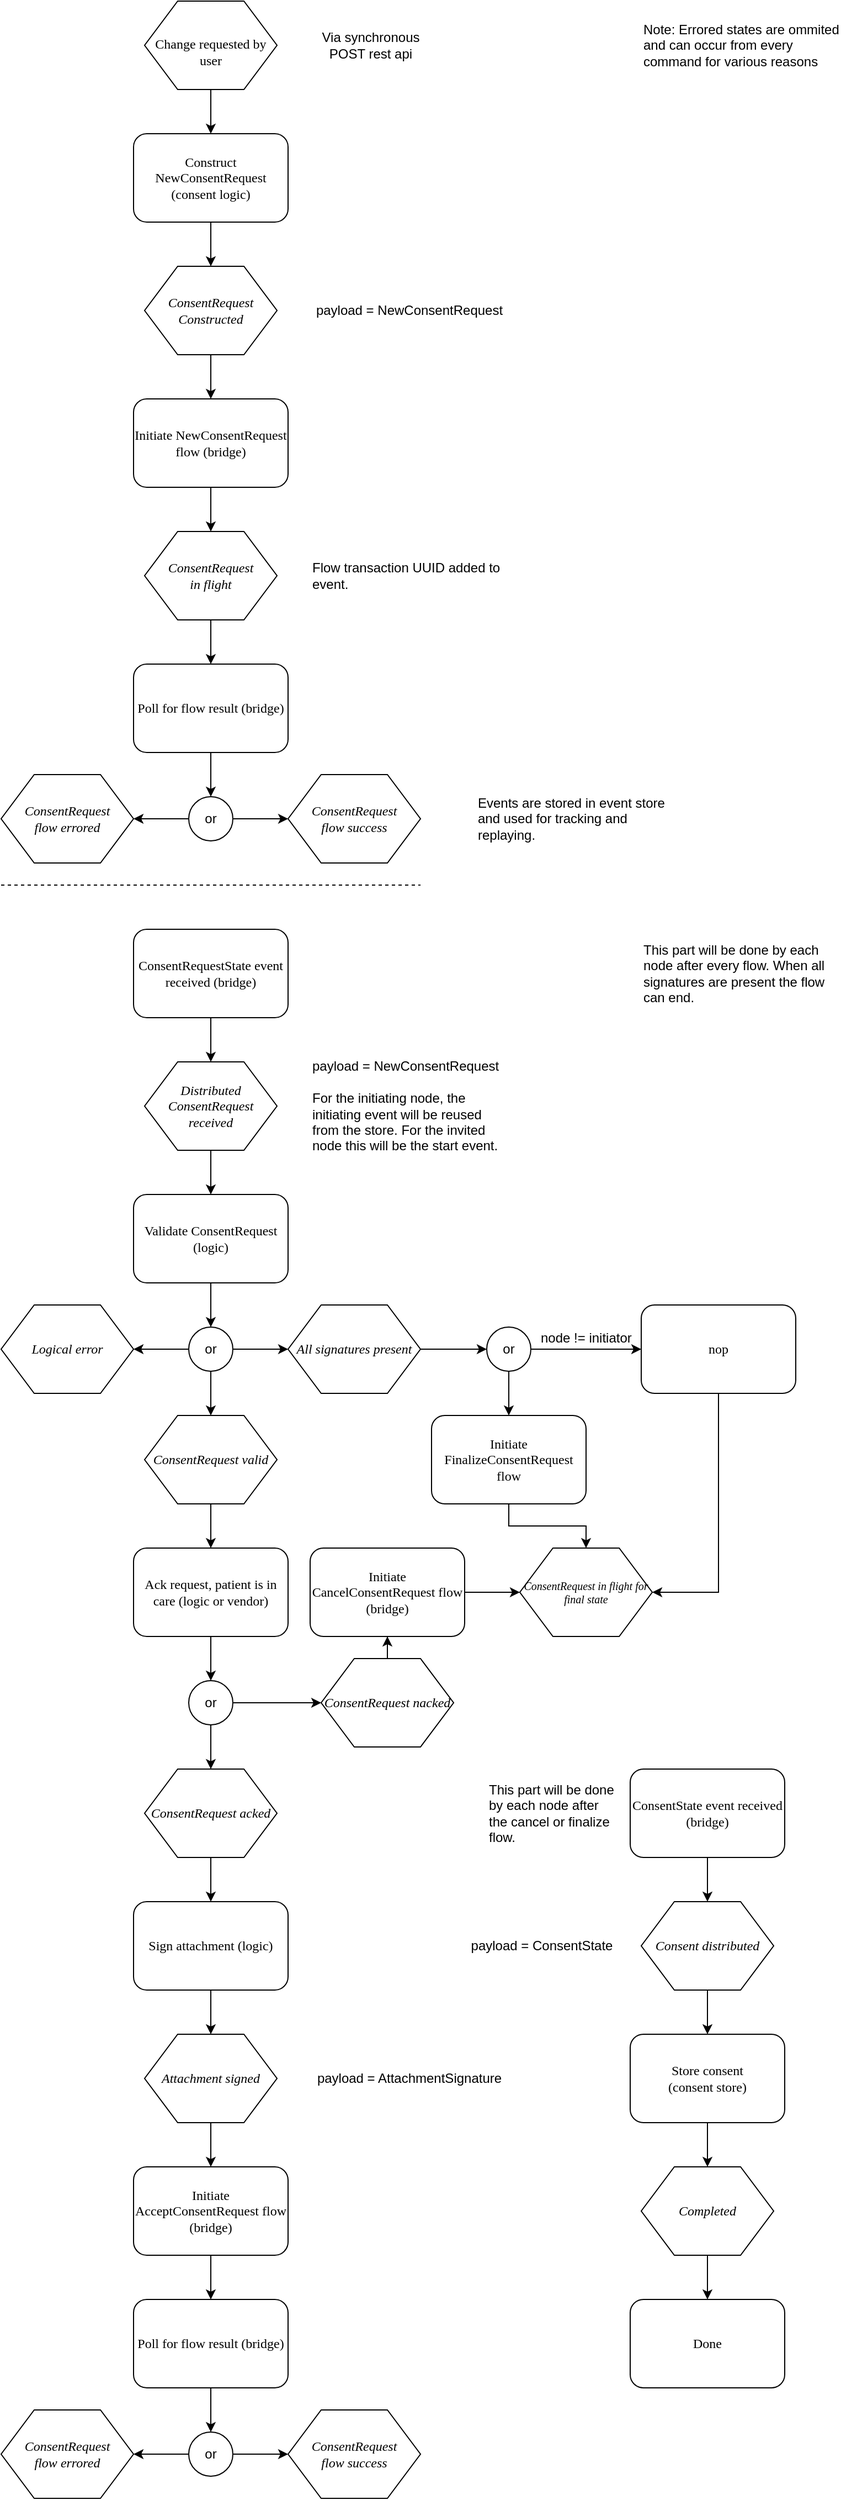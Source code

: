 <mxfile version="11.0.4" type="device"><diagram name="Page-1" id="8ce9d11a-91a2-4d17-14d8-a56ed91bf033"><mxGraphModel dx="1106" dy="832" grid="1" gridSize="10" guides="1" tooltips="1" connect="1" arrows="1" fold="1" page="1" pageScale="1" pageWidth="827" pageHeight="2500" background="#ffffff" math="0" shadow="0"><root><mxCell id="0"/><mxCell id="1" parent="0"/><mxCell id="Rvei1C0HtWtaNaBflDps-3" style="edgeStyle=orthogonalEdgeStyle;rounded=0;orthogonalLoop=1;jettySize=auto;html=1;exitX=0.5;exitY=1;exitDx=0;exitDy=0;" edge="1" parent="1" source="17ea667e15c223fc-1" target="17ea667e15c223fc-2"><mxGeometry relative="1" as="geometry"/></mxCell><mxCell id="17ea667e15c223fc-1" value="Change requested by user" style="shape=hexagon;perimeter=hexagonPerimeter;whiteSpace=wrap;html=1;rounded=0;shadow=0;labelBackgroundColor=none;strokeColor=#000000;strokeWidth=1;fillColor=#ffffff;fontFamily=Verdana;fontSize=12;fontColor=#000000;align=center;spacingTop=12;" parent="1" vertex="1"><mxGeometry x="170" y="40" width="120" height="80" as="geometry"/></mxCell><mxCell id="Rvei1C0HtWtaNaBflDps-4" style="edgeStyle=orthogonalEdgeStyle;rounded=0;orthogonalLoop=1;jettySize=auto;html=1;exitX=0.5;exitY=1;exitDx=0;exitDy=0;" edge="1" parent="1" source="17ea667e15c223fc-2" target="17ea667e15c223fc-4"><mxGeometry relative="1" as="geometry"/></mxCell><mxCell id="17ea667e15c223fc-2" value="Construct NewConsentRequest (consent logic)" style="rounded=1;whiteSpace=wrap;html=1;shadow=0;labelBackgroundColor=none;strokeColor=#000000;strokeWidth=1;fillColor=#ffffff;fontFamily=Verdana;fontSize=12;fontColor=#000000;align=center;" parent="1" vertex="1"><mxGeometry x="160" y="160" width="140" height="80" as="geometry"/></mxCell><mxCell id="Rvei1C0HtWtaNaBflDps-10" style="edgeStyle=orthogonalEdgeStyle;rounded=0;orthogonalLoop=1;jettySize=auto;html=1;exitX=0.5;exitY=1;exitDx=0;exitDy=0;" edge="1" parent="1" source="17ea667e15c223fc-4" target="Rvei1C0HtWtaNaBflDps-9"><mxGeometry relative="1" as="geometry"/></mxCell><mxCell id="17ea667e15c223fc-4" value="&lt;i&gt;ConsentRequest&lt;br&gt;Constructed&lt;/i&gt;" style="shape=hexagon;perimeter=hexagonPerimeter;whiteSpace=wrap;html=1;rounded=0;shadow=0;labelBackgroundColor=none;strokeColor=#000000;strokeWidth=1;fillColor=#ffffff;fontFamily=Verdana;fontSize=12;fontColor=#000000;align=center;" parent="1" vertex="1"><mxGeometry x="170" y="280" width="120" height="80" as="geometry"/></mxCell><mxCell id="Rvei1C0HtWtaNaBflDps-2" value="Via synchronous POST rest api" style="text;html=1;strokeColor=none;fillColor=none;align=center;verticalAlign=middle;whiteSpace=wrap;rounded=0;" vertex="1" parent="1"><mxGeometry x="320" y="40" width="110" height="80" as="geometry"/></mxCell><mxCell id="Rvei1C0HtWtaNaBflDps-8" value="payload = NewConsentRequest" style="text;html=1;strokeColor=none;fillColor=none;align=center;verticalAlign=middle;whiteSpace=wrap;rounded=0;" vertex="1" parent="1"><mxGeometry x="320" y="280" width="180" height="80" as="geometry"/></mxCell><mxCell id="Rvei1C0HtWtaNaBflDps-12" style="edgeStyle=orthogonalEdgeStyle;rounded=0;orthogonalLoop=1;jettySize=auto;html=1;exitX=0.5;exitY=1;exitDx=0;exitDy=0;" edge="1" parent="1" source="Rvei1C0HtWtaNaBflDps-9" target="Rvei1C0HtWtaNaBflDps-11"><mxGeometry relative="1" as="geometry"/></mxCell><mxCell id="Rvei1C0HtWtaNaBflDps-9" value="Initiate NewConsentRequest flow (bridge)" style="rounded=1;whiteSpace=wrap;html=1;shadow=0;labelBackgroundColor=none;strokeColor=#000000;strokeWidth=1;fillColor=#ffffff;fontFamily=Verdana;fontSize=12;fontColor=#000000;align=center;" vertex="1" parent="1"><mxGeometry x="160" y="400" width="140" height="80" as="geometry"/></mxCell><mxCell id="Rvei1C0HtWtaNaBflDps-15" style="edgeStyle=orthogonalEdgeStyle;rounded=0;orthogonalLoop=1;jettySize=auto;html=1;exitX=0.5;exitY=1;exitDx=0;exitDy=0;" edge="1" parent="1" source="Rvei1C0HtWtaNaBflDps-11" target="Rvei1C0HtWtaNaBflDps-14"><mxGeometry relative="1" as="geometry"/></mxCell><mxCell id="Rvei1C0HtWtaNaBflDps-11" value="&lt;i&gt;ConsentRequest&lt;br&gt;in flight&lt;br&gt;&lt;/i&gt;" style="shape=hexagon;perimeter=hexagonPerimeter;whiteSpace=wrap;html=1;rounded=0;shadow=0;labelBackgroundColor=none;strokeColor=#000000;strokeWidth=1;fillColor=#ffffff;fontFamily=Verdana;fontSize=12;fontColor=#000000;align=center;" vertex="1" parent="1"><mxGeometry x="170" y="520" width="120" height="80" as="geometry"/></mxCell><mxCell id="Rvei1C0HtWtaNaBflDps-13" value="Flow transaction UUID added to event." style="text;html=1;strokeColor=none;fillColor=none;align=left;verticalAlign=middle;whiteSpace=wrap;rounded=0;" vertex="1" parent="1"><mxGeometry x="320" y="520" width="180" height="80" as="geometry"/></mxCell><mxCell id="Rvei1C0HtWtaNaBflDps-17" style="edgeStyle=orthogonalEdgeStyle;rounded=0;orthogonalLoop=1;jettySize=auto;html=1;exitX=0.5;exitY=1;exitDx=0;exitDy=0;" edge="1" parent="1" source="Rvei1C0HtWtaNaBflDps-14" target="Rvei1C0HtWtaNaBflDps-16"><mxGeometry relative="1" as="geometry"/></mxCell><mxCell id="Rvei1C0HtWtaNaBflDps-14" value="Poll for flow result (bridge)" style="rounded=1;whiteSpace=wrap;html=1;shadow=0;labelBackgroundColor=none;strokeColor=#000000;strokeWidth=1;fillColor=#ffffff;fontFamily=Verdana;fontSize=12;fontColor=#000000;align=center;" vertex="1" parent="1"><mxGeometry x="160" y="640" width="140" height="80" as="geometry"/></mxCell><mxCell id="Rvei1C0HtWtaNaBflDps-19" style="edgeStyle=orthogonalEdgeStyle;rounded=0;orthogonalLoop=1;jettySize=auto;html=1;exitX=0;exitY=0.5;exitDx=0;exitDy=0;" edge="1" parent="1" source="Rvei1C0HtWtaNaBflDps-16" target="Rvei1C0HtWtaNaBflDps-18"><mxGeometry relative="1" as="geometry"/></mxCell><mxCell id="Rvei1C0HtWtaNaBflDps-21" style="edgeStyle=orthogonalEdgeStyle;rounded=0;orthogonalLoop=1;jettySize=auto;html=1;exitX=1;exitY=0.5;exitDx=0;exitDy=0;" edge="1" parent="1" source="Rvei1C0HtWtaNaBflDps-16" target="Rvei1C0HtWtaNaBflDps-20"><mxGeometry relative="1" as="geometry"/></mxCell><mxCell id="Rvei1C0HtWtaNaBflDps-16" value="or" style="ellipse;whiteSpace=wrap;html=1;aspect=fixed;align=center;" vertex="1" parent="1"><mxGeometry x="210" y="760" width="40" height="40" as="geometry"/></mxCell><mxCell id="Rvei1C0HtWtaNaBflDps-18" value="&lt;i&gt;ConsentRequest&lt;br&gt;flow errored&lt;br&gt;&lt;/i&gt;" style="shape=hexagon;perimeter=hexagonPerimeter;whiteSpace=wrap;html=1;rounded=0;shadow=0;labelBackgroundColor=none;strokeColor=#000000;strokeWidth=1;fillColor=#ffffff;fontFamily=Verdana;fontSize=12;fontColor=#000000;align=center;" vertex="1" parent="1"><mxGeometry x="40" y="740" width="120" height="80" as="geometry"/></mxCell><mxCell id="Rvei1C0HtWtaNaBflDps-20" value="&lt;i&gt;ConsentRequest&lt;br&gt;flow success&lt;br&gt;&lt;/i&gt;" style="shape=hexagon;perimeter=hexagonPerimeter;whiteSpace=wrap;html=1;rounded=0;shadow=0;labelBackgroundColor=none;strokeColor=#000000;strokeWidth=1;fillColor=#ffffff;fontFamily=Verdana;fontSize=12;fontColor=#000000;align=center;" vertex="1" parent="1"><mxGeometry x="300" y="740" width="120" height="80" as="geometry"/></mxCell><mxCell id="Rvei1C0HtWtaNaBflDps-22" value="Events are stored in event store and used for tracking and replaying.&amp;nbsp;" style="text;html=1;strokeColor=none;fillColor=none;align=left;verticalAlign=middle;whiteSpace=wrap;rounded=0;" vertex="1" parent="1"><mxGeometry x="470" y="740" width="180" height="80" as="geometry"/></mxCell><mxCell id="Rvei1C0HtWtaNaBflDps-23" value="" style="endArrow=none;dashed=1;html=1;" edge="1" parent="1"><mxGeometry width="50" height="50" relative="1" as="geometry"><mxPoint x="40" y="840" as="sourcePoint"/><mxPoint x="420" y="840" as="targetPoint"/></mxGeometry></mxCell><mxCell id="Rvei1C0HtWtaNaBflDps-26" style="edgeStyle=orthogonalEdgeStyle;rounded=0;orthogonalLoop=1;jettySize=auto;html=1;exitX=0.5;exitY=1;exitDx=0;exitDy=0;" edge="1" parent="1" source="Rvei1C0HtWtaNaBflDps-24" target="Rvei1C0HtWtaNaBflDps-25"><mxGeometry relative="1" as="geometry"/></mxCell><mxCell id="Rvei1C0HtWtaNaBflDps-24" value="ConsentRequestState event received (bridge)" style="rounded=1;whiteSpace=wrap;html=1;shadow=0;labelBackgroundColor=none;strokeColor=#000000;strokeWidth=1;fillColor=#ffffff;fontFamily=Verdana;fontSize=12;fontColor=#000000;align=center;" vertex="1" parent="1"><mxGeometry x="160" y="880" width="140" height="80" as="geometry"/></mxCell><mxCell id="Rvei1C0HtWtaNaBflDps-29" style="edgeStyle=orthogonalEdgeStyle;rounded=0;orthogonalLoop=1;jettySize=auto;html=1;exitX=0.5;exitY=1;exitDx=0;exitDy=0;" edge="1" parent="1" source="Rvei1C0HtWtaNaBflDps-25" target="Rvei1C0HtWtaNaBflDps-28"><mxGeometry relative="1" as="geometry"/></mxCell><mxCell id="Rvei1C0HtWtaNaBflDps-25" value="&lt;i&gt;Distributed ConsentRequest&lt;br&gt;received&lt;br&gt;&lt;/i&gt;" style="shape=hexagon;perimeter=hexagonPerimeter;whiteSpace=wrap;html=1;rounded=0;shadow=0;labelBackgroundColor=none;strokeColor=#000000;strokeWidth=1;fillColor=#ffffff;fontFamily=Verdana;fontSize=12;fontColor=#000000;align=center;" vertex="1" parent="1"><mxGeometry x="170" y="1000" width="120" height="80" as="geometry"/></mxCell><mxCell id="Rvei1C0HtWtaNaBflDps-27" value="payload = NewConsentRequest&lt;br&gt;&lt;br&gt;For the initiating node, the initiating event will be reused from the store. For the invited node this will be the start event." style="text;html=1;strokeColor=none;fillColor=none;align=left;verticalAlign=middle;whiteSpace=wrap;rounded=0;" vertex="1" parent="1"><mxGeometry x="320" y="1000" width="180" height="80" as="geometry"/></mxCell><mxCell id="Rvei1C0HtWtaNaBflDps-31" style="edgeStyle=orthogonalEdgeStyle;rounded=0;orthogonalLoop=1;jettySize=auto;html=1;exitX=0.5;exitY=1;exitDx=0;exitDy=0;" edge="1" parent="1" source="Rvei1C0HtWtaNaBflDps-28" target="Rvei1C0HtWtaNaBflDps-30"><mxGeometry relative="1" as="geometry"/></mxCell><mxCell id="Rvei1C0HtWtaNaBflDps-28" value="Validate ConsentRequest (logic)" style="rounded=1;whiteSpace=wrap;html=1;shadow=0;labelBackgroundColor=none;strokeColor=#000000;strokeWidth=1;fillColor=#ffffff;fontFamily=Verdana;fontSize=12;fontColor=#000000;align=center;" vertex="1" parent="1"><mxGeometry x="160" y="1120" width="140" height="80" as="geometry"/></mxCell><mxCell id="Rvei1C0HtWtaNaBflDps-33" style="edgeStyle=orthogonalEdgeStyle;rounded=0;orthogonalLoop=1;jettySize=auto;html=1;exitX=0;exitY=0.5;exitDx=0;exitDy=0;" edge="1" parent="1" source="Rvei1C0HtWtaNaBflDps-30" target="Rvei1C0HtWtaNaBflDps-32"><mxGeometry relative="1" as="geometry"/></mxCell><mxCell id="Rvei1C0HtWtaNaBflDps-35" style="edgeStyle=orthogonalEdgeStyle;rounded=0;orthogonalLoop=1;jettySize=auto;html=1;exitX=1;exitY=0.5;exitDx=0;exitDy=0;" edge="1" parent="1" source="Rvei1C0HtWtaNaBflDps-30" target="Rvei1C0HtWtaNaBflDps-34"><mxGeometry relative="1" as="geometry"/></mxCell><mxCell id="Rvei1C0HtWtaNaBflDps-37" style="edgeStyle=orthogonalEdgeStyle;rounded=0;orthogonalLoop=1;jettySize=auto;html=1;exitX=0.5;exitY=1;exitDx=0;exitDy=0;" edge="1" parent="1" source="Rvei1C0HtWtaNaBflDps-30" target="Rvei1C0HtWtaNaBflDps-36"><mxGeometry relative="1" as="geometry"/></mxCell><mxCell id="Rvei1C0HtWtaNaBflDps-30" value="or" style="ellipse;whiteSpace=wrap;html=1;aspect=fixed;align=center;" vertex="1" parent="1"><mxGeometry x="210" y="1240" width="40" height="40" as="geometry"/></mxCell><mxCell id="Rvei1C0HtWtaNaBflDps-32" value="&lt;i&gt;Logical error&lt;br&gt;&lt;/i&gt;" style="shape=hexagon;perimeter=hexagonPerimeter;whiteSpace=wrap;html=1;rounded=0;shadow=0;labelBackgroundColor=none;strokeColor=#000000;strokeWidth=1;fillColor=#ffffff;fontFamily=Verdana;fontSize=12;fontColor=#000000;align=center;" vertex="1" parent="1"><mxGeometry x="40" y="1220" width="120" height="80" as="geometry"/></mxCell><mxCell id="Rvei1C0HtWtaNaBflDps-59" style="edgeStyle=orthogonalEdgeStyle;rounded=0;orthogonalLoop=1;jettySize=auto;html=1;exitX=1;exitY=0.5;exitDx=0;exitDy=0;entryX=0;entryY=0.5;entryDx=0;entryDy=0;" edge="1" parent="1" source="Rvei1C0HtWtaNaBflDps-34" target="Rvei1C0HtWtaNaBflDps-58"><mxGeometry relative="1" as="geometry"/></mxCell><mxCell id="Rvei1C0HtWtaNaBflDps-34" value="&lt;i&gt;All signatures present&lt;br&gt;&lt;/i&gt;" style="shape=hexagon;perimeter=hexagonPerimeter;whiteSpace=wrap;html=1;rounded=0;shadow=0;labelBackgroundColor=none;strokeColor=#000000;strokeWidth=1;fillColor=#ffffff;fontFamily=Verdana;fontSize=12;fontColor=#000000;align=center;" vertex="1" parent="1"><mxGeometry x="300" y="1220" width="120" height="80" as="geometry"/></mxCell><mxCell id="Rvei1C0HtWtaNaBflDps-39" style="edgeStyle=orthogonalEdgeStyle;rounded=0;orthogonalLoop=1;jettySize=auto;html=1;exitX=0.5;exitY=1;exitDx=0;exitDy=0;entryX=0.5;entryY=0;entryDx=0;entryDy=0;" edge="1" parent="1" source="Rvei1C0HtWtaNaBflDps-36" target="Rvei1C0HtWtaNaBflDps-38"><mxGeometry relative="1" as="geometry"/></mxCell><mxCell id="Rvei1C0HtWtaNaBflDps-36" value="&lt;i&gt;ConsentRequest valid&lt;br&gt;&lt;/i&gt;" style="shape=hexagon;perimeter=hexagonPerimeter;whiteSpace=wrap;html=1;rounded=0;shadow=0;labelBackgroundColor=none;strokeColor=#000000;strokeWidth=1;fillColor=#ffffff;fontFamily=Verdana;fontSize=12;fontColor=#000000;align=center;" vertex="1" parent="1"><mxGeometry x="170" y="1320" width="120" height="80" as="geometry"/></mxCell><mxCell id="Rvei1C0HtWtaNaBflDps-66" style="edgeStyle=orthogonalEdgeStyle;rounded=0;orthogonalLoop=1;jettySize=auto;html=1;exitX=0.5;exitY=1;exitDx=0;exitDy=0;" edge="1" parent="1" source="Rvei1C0HtWtaNaBflDps-38" target="Rvei1C0HtWtaNaBflDps-65"><mxGeometry relative="1" as="geometry"/></mxCell><mxCell id="Rvei1C0HtWtaNaBflDps-38" value="Ack request, patient is in care (logic or vendor)" style="rounded=1;whiteSpace=wrap;html=1;shadow=0;labelBackgroundColor=none;strokeColor=#000000;strokeWidth=1;fillColor=#ffffff;fontFamily=Verdana;fontSize=12;fontColor=#000000;align=center;" vertex="1" parent="1"><mxGeometry x="160" y="1440" width="140" height="80" as="geometry"/></mxCell><mxCell id="Rvei1C0HtWtaNaBflDps-43" style="edgeStyle=orthogonalEdgeStyle;rounded=0;orthogonalLoop=1;jettySize=auto;html=1;exitX=0.5;exitY=1;exitDx=0;exitDy=0;" edge="1" parent="1" source="Rvei1C0HtWtaNaBflDps-40" target="Rvei1C0HtWtaNaBflDps-42"><mxGeometry relative="1" as="geometry"/></mxCell><mxCell id="Rvei1C0HtWtaNaBflDps-40" value="&lt;i&gt;ConsentRequest acked&lt;br&gt;&lt;/i&gt;" style="shape=hexagon;perimeter=hexagonPerimeter;whiteSpace=wrap;html=1;rounded=0;shadow=0;labelBackgroundColor=none;strokeColor=#000000;strokeWidth=1;fillColor=#ffffff;fontFamily=Verdana;fontSize=12;fontColor=#000000;align=center;" vertex="1" parent="1"><mxGeometry x="170" y="1640" width="120" height="80" as="geometry"/></mxCell><mxCell id="Rvei1C0HtWtaNaBflDps-45" style="edgeStyle=orthogonalEdgeStyle;rounded=0;orthogonalLoop=1;jettySize=auto;html=1;exitX=0.5;exitY=1;exitDx=0;exitDy=0;" edge="1" parent="1" source="Rvei1C0HtWtaNaBflDps-42" target="Rvei1C0HtWtaNaBflDps-44"><mxGeometry relative="1" as="geometry"/></mxCell><mxCell id="Rvei1C0HtWtaNaBflDps-42" value="Sign attachment (logic)" style="rounded=1;whiteSpace=wrap;html=1;shadow=0;labelBackgroundColor=none;strokeColor=#000000;strokeWidth=1;fillColor=#ffffff;fontFamily=Verdana;fontSize=12;fontColor=#000000;align=center;" vertex="1" parent="1"><mxGeometry x="160" y="1760" width="140" height="80" as="geometry"/></mxCell><mxCell id="Rvei1C0HtWtaNaBflDps-48" style="edgeStyle=orthogonalEdgeStyle;rounded=0;orthogonalLoop=1;jettySize=auto;html=1;exitX=0.5;exitY=1;exitDx=0;exitDy=0;" edge="1" parent="1" source="Rvei1C0HtWtaNaBflDps-44" target="Rvei1C0HtWtaNaBflDps-47"><mxGeometry relative="1" as="geometry"/></mxCell><mxCell id="Rvei1C0HtWtaNaBflDps-44" value="&lt;i&gt;Attachment signed&lt;br&gt;&lt;/i&gt;" style="shape=hexagon;perimeter=hexagonPerimeter;whiteSpace=wrap;html=1;rounded=0;shadow=0;labelBackgroundColor=none;strokeColor=#000000;strokeWidth=1;fillColor=#ffffff;fontFamily=Verdana;fontSize=12;fontColor=#000000;align=center;" vertex="1" parent="1"><mxGeometry x="170" y="1880" width="120" height="80" as="geometry"/></mxCell><mxCell id="Rvei1C0HtWtaNaBflDps-46" value="payload = AttachmentSignature" style="text;html=1;strokeColor=none;fillColor=none;align=center;verticalAlign=middle;whiteSpace=wrap;rounded=0;" vertex="1" parent="1"><mxGeometry x="320" y="1880" width="180" height="80" as="geometry"/></mxCell><mxCell id="Rvei1C0HtWtaNaBflDps-56" style="edgeStyle=orthogonalEdgeStyle;rounded=0;orthogonalLoop=1;jettySize=auto;html=1;exitX=0.5;exitY=1;exitDx=0;exitDy=0;entryX=0.5;entryY=0;entryDx=0;entryDy=0;" edge="1" parent="1" source="Rvei1C0HtWtaNaBflDps-47" target="Rvei1C0HtWtaNaBflDps-50"><mxGeometry relative="1" as="geometry"/></mxCell><mxCell id="Rvei1C0HtWtaNaBflDps-47" value="Initiate AcceptConsentRequest flow (bridge)" style="rounded=1;whiteSpace=wrap;html=1;shadow=0;labelBackgroundColor=none;strokeColor=#000000;strokeWidth=1;fillColor=#ffffff;fontFamily=Verdana;fontSize=12;fontColor=#000000;align=center;" vertex="1" parent="1"><mxGeometry x="160" y="2000" width="140" height="80" as="geometry"/></mxCell><mxCell id="Rvei1C0HtWtaNaBflDps-49" style="edgeStyle=orthogonalEdgeStyle;rounded=0;orthogonalLoop=1;jettySize=auto;html=1;exitX=0.5;exitY=1;exitDx=0;exitDy=0;" edge="1" parent="1" source="Rvei1C0HtWtaNaBflDps-50" target="Rvei1C0HtWtaNaBflDps-53"><mxGeometry relative="1" as="geometry"/></mxCell><mxCell id="Rvei1C0HtWtaNaBflDps-50" value="Poll for flow result (bridge)" style="rounded=1;whiteSpace=wrap;html=1;shadow=0;labelBackgroundColor=none;strokeColor=#000000;strokeWidth=1;fillColor=#ffffff;fontFamily=Verdana;fontSize=12;fontColor=#000000;align=center;" vertex="1" parent="1"><mxGeometry x="160" y="2120" width="140" height="80" as="geometry"/></mxCell><mxCell id="Rvei1C0HtWtaNaBflDps-51" style="edgeStyle=orthogonalEdgeStyle;rounded=0;orthogonalLoop=1;jettySize=auto;html=1;exitX=0;exitY=0.5;exitDx=0;exitDy=0;" edge="1" parent="1" source="Rvei1C0HtWtaNaBflDps-53" target="Rvei1C0HtWtaNaBflDps-54"><mxGeometry relative="1" as="geometry"/></mxCell><mxCell id="Rvei1C0HtWtaNaBflDps-52" style="edgeStyle=orthogonalEdgeStyle;rounded=0;orthogonalLoop=1;jettySize=auto;html=1;exitX=1;exitY=0.5;exitDx=0;exitDy=0;" edge="1" parent="1" source="Rvei1C0HtWtaNaBflDps-53" target="Rvei1C0HtWtaNaBflDps-55"><mxGeometry relative="1" as="geometry"/></mxCell><mxCell id="Rvei1C0HtWtaNaBflDps-53" value="or" style="ellipse;whiteSpace=wrap;html=1;aspect=fixed;align=center;" vertex="1" parent="1"><mxGeometry x="210" y="2240" width="40" height="40" as="geometry"/></mxCell><mxCell id="Rvei1C0HtWtaNaBflDps-54" value="&lt;i&gt;ConsentRequest&lt;br&gt;flow errored&lt;br&gt;&lt;/i&gt;" style="shape=hexagon;perimeter=hexagonPerimeter;whiteSpace=wrap;html=1;rounded=0;shadow=0;labelBackgroundColor=none;strokeColor=#000000;strokeWidth=1;fillColor=#ffffff;fontFamily=Verdana;fontSize=12;fontColor=#000000;align=center;" vertex="1" parent="1"><mxGeometry x="40" y="2220" width="120" height="80" as="geometry"/></mxCell><mxCell id="Rvei1C0HtWtaNaBflDps-55" value="&lt;i&gt;ConsentRequest&lt;br&gt;flow success&lt;br&gt;&lt;/i&gt;" style="shape=hexagon;perimeter=hexagonPerimeter;whiteSpace=wrap;html=1;rounded=0;shadow=0;labelBackgroundColor=none;strokeColor=#000000;strokeWidth=1;fillColor=#ffffff;fontFamily=Verdana;fontSize=12;fontColor=#000000;align=center;" vertex="1" parent="1"><mxGeometry x="300" y="2220" width="120" height="80" as="geometry"/></mxCell><mxCell id="Rvei1C0HtWtaNaBflDps-57" value="This part will be done by each node after every flow. When all signatures are present the flow can end." style="text;html=1;strokeColor=none;fillColor=none;align=left;verticalAlign=middle;whiteSpace=wrap;rounded=0;" vertex="1" parent="1"><mxGeometry x="620" y="880" width="180" height="80" as="geometry"/></mxCell><mxCell id="Rvei1C0HtWtaNaBflDps-61" style="edgeStyle=orthogonalEdgeStyle;rounded=0;orthogonalLoop=1;jettySize=auto;html=1;exitX=1;exitY=0.5;exitDx=0;exitDy=0;" edge="1" parent="1" source="Rvei1C0HtWtaNaBflDps-58" target="Rvei1C0HtWtaNaBflDps-60"><mxGeometry relative="1" as="geometry"/></mxCell><mxCell id="Rvei1C0HtWtaNaBflDps-64" style="edgeStyle=orthogonalEdgeStyle;rounded=0;orthogonalLoop=1;jettySize=auto;html=1;exitX=0.5;exitY=1;exitDx=0;exitDy=0;" edge="1" parent="1" source="Rvei1C0HtWtaNaBflDps-58" target="Rvei1C0HtWtaNaBflDps-63"><mxGeometry relative="1" as="geometry"/></mxCell><mxCell id="Rvei1C0HtWtaNaBflDps-58" value="or" style="ellipse;whiteSpace=wrap;html=1;aspect=fixed;align=center;" vertex="1" parent="1"><mxGeometry x="480" y="1240" width="40" height="40" as="geometry"/></mxCell><mxCell id="Rvei1C0HtWtaNaBflDps-76" style="edgeStyle=orthogonalEdgeStyle;rounded=0;orthogonalLoop=1;jettySize=auto;html=1;exitX=0.5;exitY=1;exitDx=0;exitDy=0;entryX=1;entryY=0.5;entryDx=0;entryDy=0;fontSize=10;" edge="1" parent="1" source="Rvei1C0HtWtaNaBflDps-60" target="Rvei1C0HtWtaNaBflDps-72"><mxGeometry relative="1" as="geometry"/></mxCell><mxCell id="Rvei1C0HtWtaNaBflDps-60" value="nop" style="rounded=1;whiteSpace=wrap;html=1;shadow=0;labelBackgroundColor=none;strokeColor=#000000;strokeWidth=1;fillColor=#ffffff;fontFamily=Verdana;fontSize=12;fontColor=#000000;align=center;" vertex="1" parent="1"><mxGeometry x="620" y="1220" width="140" height="80" as="geometry"/></mxCell><mxCell id="Rvei1C0HtWtaNaBflDps-62" value="node != initiator" style="text;html=1;strokeColor=none;fillColor=none;align=left;verticalAlign=middle;whiteSpace=wrap;rounded=0;" vertex="1" parent="1"><mxGeometry x="526.5" y="1240" width="87" height="20" as="geometry"/></mxCell><mxCell id="Rvei1C0HtWtaNaBflDps-73" style="edgeStyle=orthogonalEdgeStyle;rounded=0;orthogonalLoop=1;jettySize=auto;html=1;exitX=0.5;exitY=1;exitDx=0;exitDy=0;" edge="1" parent="1" source="Rvei1C0HtWtaNaBflDps-63" target="Rvei1C0HtWtaNaBflDps-72"><mxGeometry relative="1" as="geometry"/></mxCell><mxCell id="Rvei1C0HtWtaNaBflDps-63" value="Initiate FinalizeConsentRequest flow" style="rounded=1;whiteSpace=wrap;html=1;shadow=0;labelBackgroundColor=none;strokeColor=#000000;strokeWidth=1;fillColor=#ffffff;fontFamily=Verdana;fontSize=12;fontColor=#000000;align=center;" vertex="1" parent="1"><mxGeometry x="430" y="1320" width="140" height="80" as="geometry"/></mxCell><mxCell id="Rvei1C0HtWtaNaBflDps-67" style="edgeStyle=orthogonalEdgeStyle;rounded=0;orthogonalLoop=1;jettySize=auto;html=1;exitX=0.5;exitY=1;exitDx=0;exitDy=0;" edge="1" parent="1" source="Rvei1C0HtWtaNaBflDps-65" target="Rvei1C0HtWtaNaBflDps-40"><mxGeometry relative="1" as="geometry"/></mxCell><mxCell id="Rvei1C0HtWtaNaBflDps-69" style="edgeStyle=orthogonalEdgeStyle;rounded=0;orthogonalLoop=1;jettySize=auto;html=1;exitX=1;exitY=0.5;exitDx=0;exitDy=0;" edge="1" parent="1" source="Rvei1C0HtWtaNaBflDps-65" target="Rvei1C0HtWtaNaBflDps-68"><mxGeometry relative="1" as="geometry"/></mxCell><mxCell id="Rvei1C0HtWtaNaBflDps-65" value="or" style="ellipse;whiteSpace=wrap;html=1;aspect=fixed;align=center;" vertex="1" parent="1"><mxGeometry x="210" y="1560" width="40" height="40" as="geometry"/></mxCell><mxCell id="Rvei1C0HtWtaNaBflDps-74" style="edgeStyle=orthogonalEdgeStyle;rounded=0;orthogonalLoop=1;jettySize=auto;html=1;exitX=0.5;exitY=0;exitDx=0;exitDy=0;" edge="1" parent="1" source="Rvei1C0HtWtaNaBflDps-68" target="Rvei1C0HtWtaNaBflDps-70"><mxGeometry relative="1" as="geometry"/></mxCell><mxCell id="Rvei1C0HtWtaNaBflDps-68" value="&lt;i&gt;ConsentRequest nacked&lt;br&gt;&lt;/i&gt;" style="shape=hexagon;perimeter=hexagonPerimeter;whiteSpace=wrap;html=1;rounded=0;shadow=0;labelBackgroundColor=none;strokeColor=#000000;strokeWidth=1;fillColor=#ffffff;fontFamily=Verdana;fontSize=12;fontColor=#000000;align=center;" vertex="1" parent="1"><mxGeometry x="330" y="1540" width="120" height="80" as="geometry"/></mxCell><mxCell id="Rvei1C0HtWtaNaBflDps-75" style="edgeStyle=orthogonalEdgeStyle;rounded=0;orthogonalLoop=1;jettySize=auto;html=1;exitX=1;exitY=0.5;exitDx=0;exitDy=0;" edge="1" parent="1" source="Rvei1C0HtWtaNaBflDps-70" target="Rvei1C0HtWtaNaBflDps-72"><mxGeometry relative="1" as="geometry"/></mxCell><mxCell id="Rvei1C0HtWtaNaBflDps-70" value="Initiate CancelConsentRequest flow (bridge)" style="rounded=1;whiteSpace=wrap;html=1;shadow=0;labelBackgroundColor=none;strokeColor=#000000;strokeWidth=1;fillColor=#ffffff;fontFamily=Verdana;fontSize=12;fontColor=#000000;align=center;" vertex="1" parent="1"><mxGeometry x="320" y="1440" width="140" height="80" as="geometry"/></mxCell><mxCell id="Rvei1C0HtWtaNaBflDps-72" value="&lt;i style=&quot;font-size: 10px;&quot;&gt;ConsentRequest in flight for final state&lt;br style=&quot;font-size: 10px;&quot;&gt;&lt;/i&gt;" style="shape=hexagon;perimeter=hexagonPerimeter;whiteSpace=wrap;html=1;rounded=0;shadow=0;labelBackgroundColor=none;strokeColor=#000000;strokeWidth=1;fillColor=#ffffff;fontFamily=Verdana;fontSize=10;fontColor=#000000;align=center;" vertex="1" parent="1"><mxGeometry x="510" y="1440" width="120" height="80" as="geometry"/></mxCell><mxCell id="Rvei1C0HtWtaNaBflDps-79" style="edgeStyle=orthogonalEdgeStyle;rounded=0;orthogonalLoop=1;jettySize=auto;html=1;exitX=0.5;exitY=1;exitDx=0;exitDy=0;fontSize=10;" edge="1" parent="1" source="Rvei1C0HtWtaNaBflDps-77" target="Rvei1C0HtWtaNaBflDps-78"><mxGeometry relative="1" as="geometry"/></mxCell><mxCell id="Rvei1C0HtWtaNaBflDps-77" value="ConsentState event received (bridge)" style="rounded=1;whiteSpace=wrap;html=1;shadow=0;labelBackgroundColor=none;strokeColor=#000000;strokeWidth=1;fillColor=#ffffff;fontFamily=Verdana;fontSize=12;fontColor=#000000;align=center;" vertex="1" parent="1"><mxGeometry x="610" y="1640" width="140" height="80" as="geometry"/></mxCell><mxCell id="Rvei1C0HtWtaNaBflDps-81" style="edgeStyle=orthogonalEdgeStyle;rounded=0;orthogonalLoop=1;jettySize=auto;html=1;exitX=0.5;exitY=1;exitDx=0;exitDy=0;fontSize=10;" edge="1" parent="1" source="Rvei1C0HtWtaNaBflDps-78" target="Rvei1C0HtWtaNaBflDps-80"><mxGeometry relative="1" as="geometry"/></mxCell><mxCell id="Rvei1C0HtWtaNaBflDps-78" value="&lt;i&gt;Consent distributed&lt;br&gt;&lt;/i&gt;" style="shape=hexagon;perimeter=hexagonPerimeter;whiteSpace=wrap;html=1;rounded=0;shadow=0;labelBackgroundColor=none;strokeColor=#000000;strokeWidth=1;fillColor=#ffffff;fontFamily=Verdana;fontSize=12;fontColor=#000000;align=center;" vertex="1" parent="1"><mxGeometry x="620" y="1760" width="120" height="80" as="geometry"/></mxCell><mxCell id="Rvei1C0HtWtaNaBflDps-84" style="edgeStyle=orthogonalEdgeStyle;rounded=0;orthogonalLoop=1;jettySize=auto;html=1;exitX=0.5;exitY=1;exitDx=0;exitDy=0;fontSize=10;" edge="1" parent="1" source="Rvei1C0HtWtaNaBflDps-80" target="Rvei1C0HtWtaNaBflDps-83"><mxGeometry relative="1" as="geometry"/></mxCell><mxCell id="Rvei1C0HtWtaNaBflDps-80" value="Store consent&lt;br&gt;(consent store)" style="rounded=1;whiteSpace=wrap;html=1;shadow=0;labelBackgroundColor=none;strokeColor=#000000;strokeWidth=1;fillColor=#ffffff;fontFamily=Verdana;fontSize=12;fontColor=#000000;align=center;" vertex="1" parent="1"><mxGeometry x="610" y="1880" width="140" height="80" as="geometry"/></mxCell><mxCell id="Rvei1C0HtWtaNaBflDps-82" value="Done" style="rounded=1;whiteSpace=wrap;html=1;shadow=0;labelBackgroundColor=none;strokeColor=#000000;strokeWidth=1;fillColor=#ffffff;fontFamily=Verdana;fontSize=12;fontColor=#000000;align=center;" vertex="1" parent="1"><mxGeometry x="610" y="2120" width="140" height="80" as="geometry"/></mxCell><mxCell id="Rvei1C0HtWtaNaBflDps-85" style="edgeStyle=orthogonalEdgeStyle;rounded=0;orthogonalLoop=1;jettySize=auto;html=1;exitX=0.5;exitY=1;exitDx=0;exitDy=0;fontSize=10;" edge="1" parent="1" source="Rvei1C0HtWtaNaBflDps-83" target="Rvei1C0HtWtaNaBflDps-82"><mxGeometry relative="1" as="geometry"/></mxCell><mxCell id="Rvei1C0HtWtaNaBflDps-83" value="&lt;i&gt;Completed&lt;br&gt;&lt;/i&gt;" style="shape=hexagon;perimeter=hexagonPerimeter;whiteSpace=wrap;html=1;rounded=0;shadow=0;labelBackgroundColor=none;strokeColor=#000000;strokeWidth=1;fillColor=#ffffff;fontFamily=Verdana;fontSize=12;fontColor=#000000;align=center;" vertex="1" parent="1"><mxGeometry x="620" y="2000" width="120" height="80" as="geometry"/></mxCell><mxCell id="Rvei1C0HtWtaNaBflDps-86" value="This part will be done by each node after the cancel or finalize flow." style="text;html=1;strokeColor=none;fillColor=none;align=left;verticalAlign=middle;whiteSpace=wrap;rounded=0;" vertex="1" parent="1"><mxGeometry x="480" y="1640" width="120" height="80" as="geometry"/></mxCell><mxCell id="Rvei1C0HtWtaNaBflDps-87" value="payload = ConsentState" style="text;html=1;strokeColor=none;fillColor=none;align=center;verticalAlign=middle;whiteSpace=wrap;rounded=0;" vertex="1" parent="1"><mxGeometry x="460" y="1760" width="140" height="80" as="geometry"/></mxCell><mxCell id="Rvei1C0HtWtaNaBflDps-88" value="Note: Errored states are ommited and can occur from every command for various reasons" style="text;html=1;strokeColor=none;fillColor=none;align=left;verticalAlign=middle;whiteSpace=wrap;rounded=0;" vertex="1" parent="1"><mxGeometry x="620" y="40" width="180" height="80" as="geometry"/></mxCell></root></mxGraphModel></diagram></mxfile>